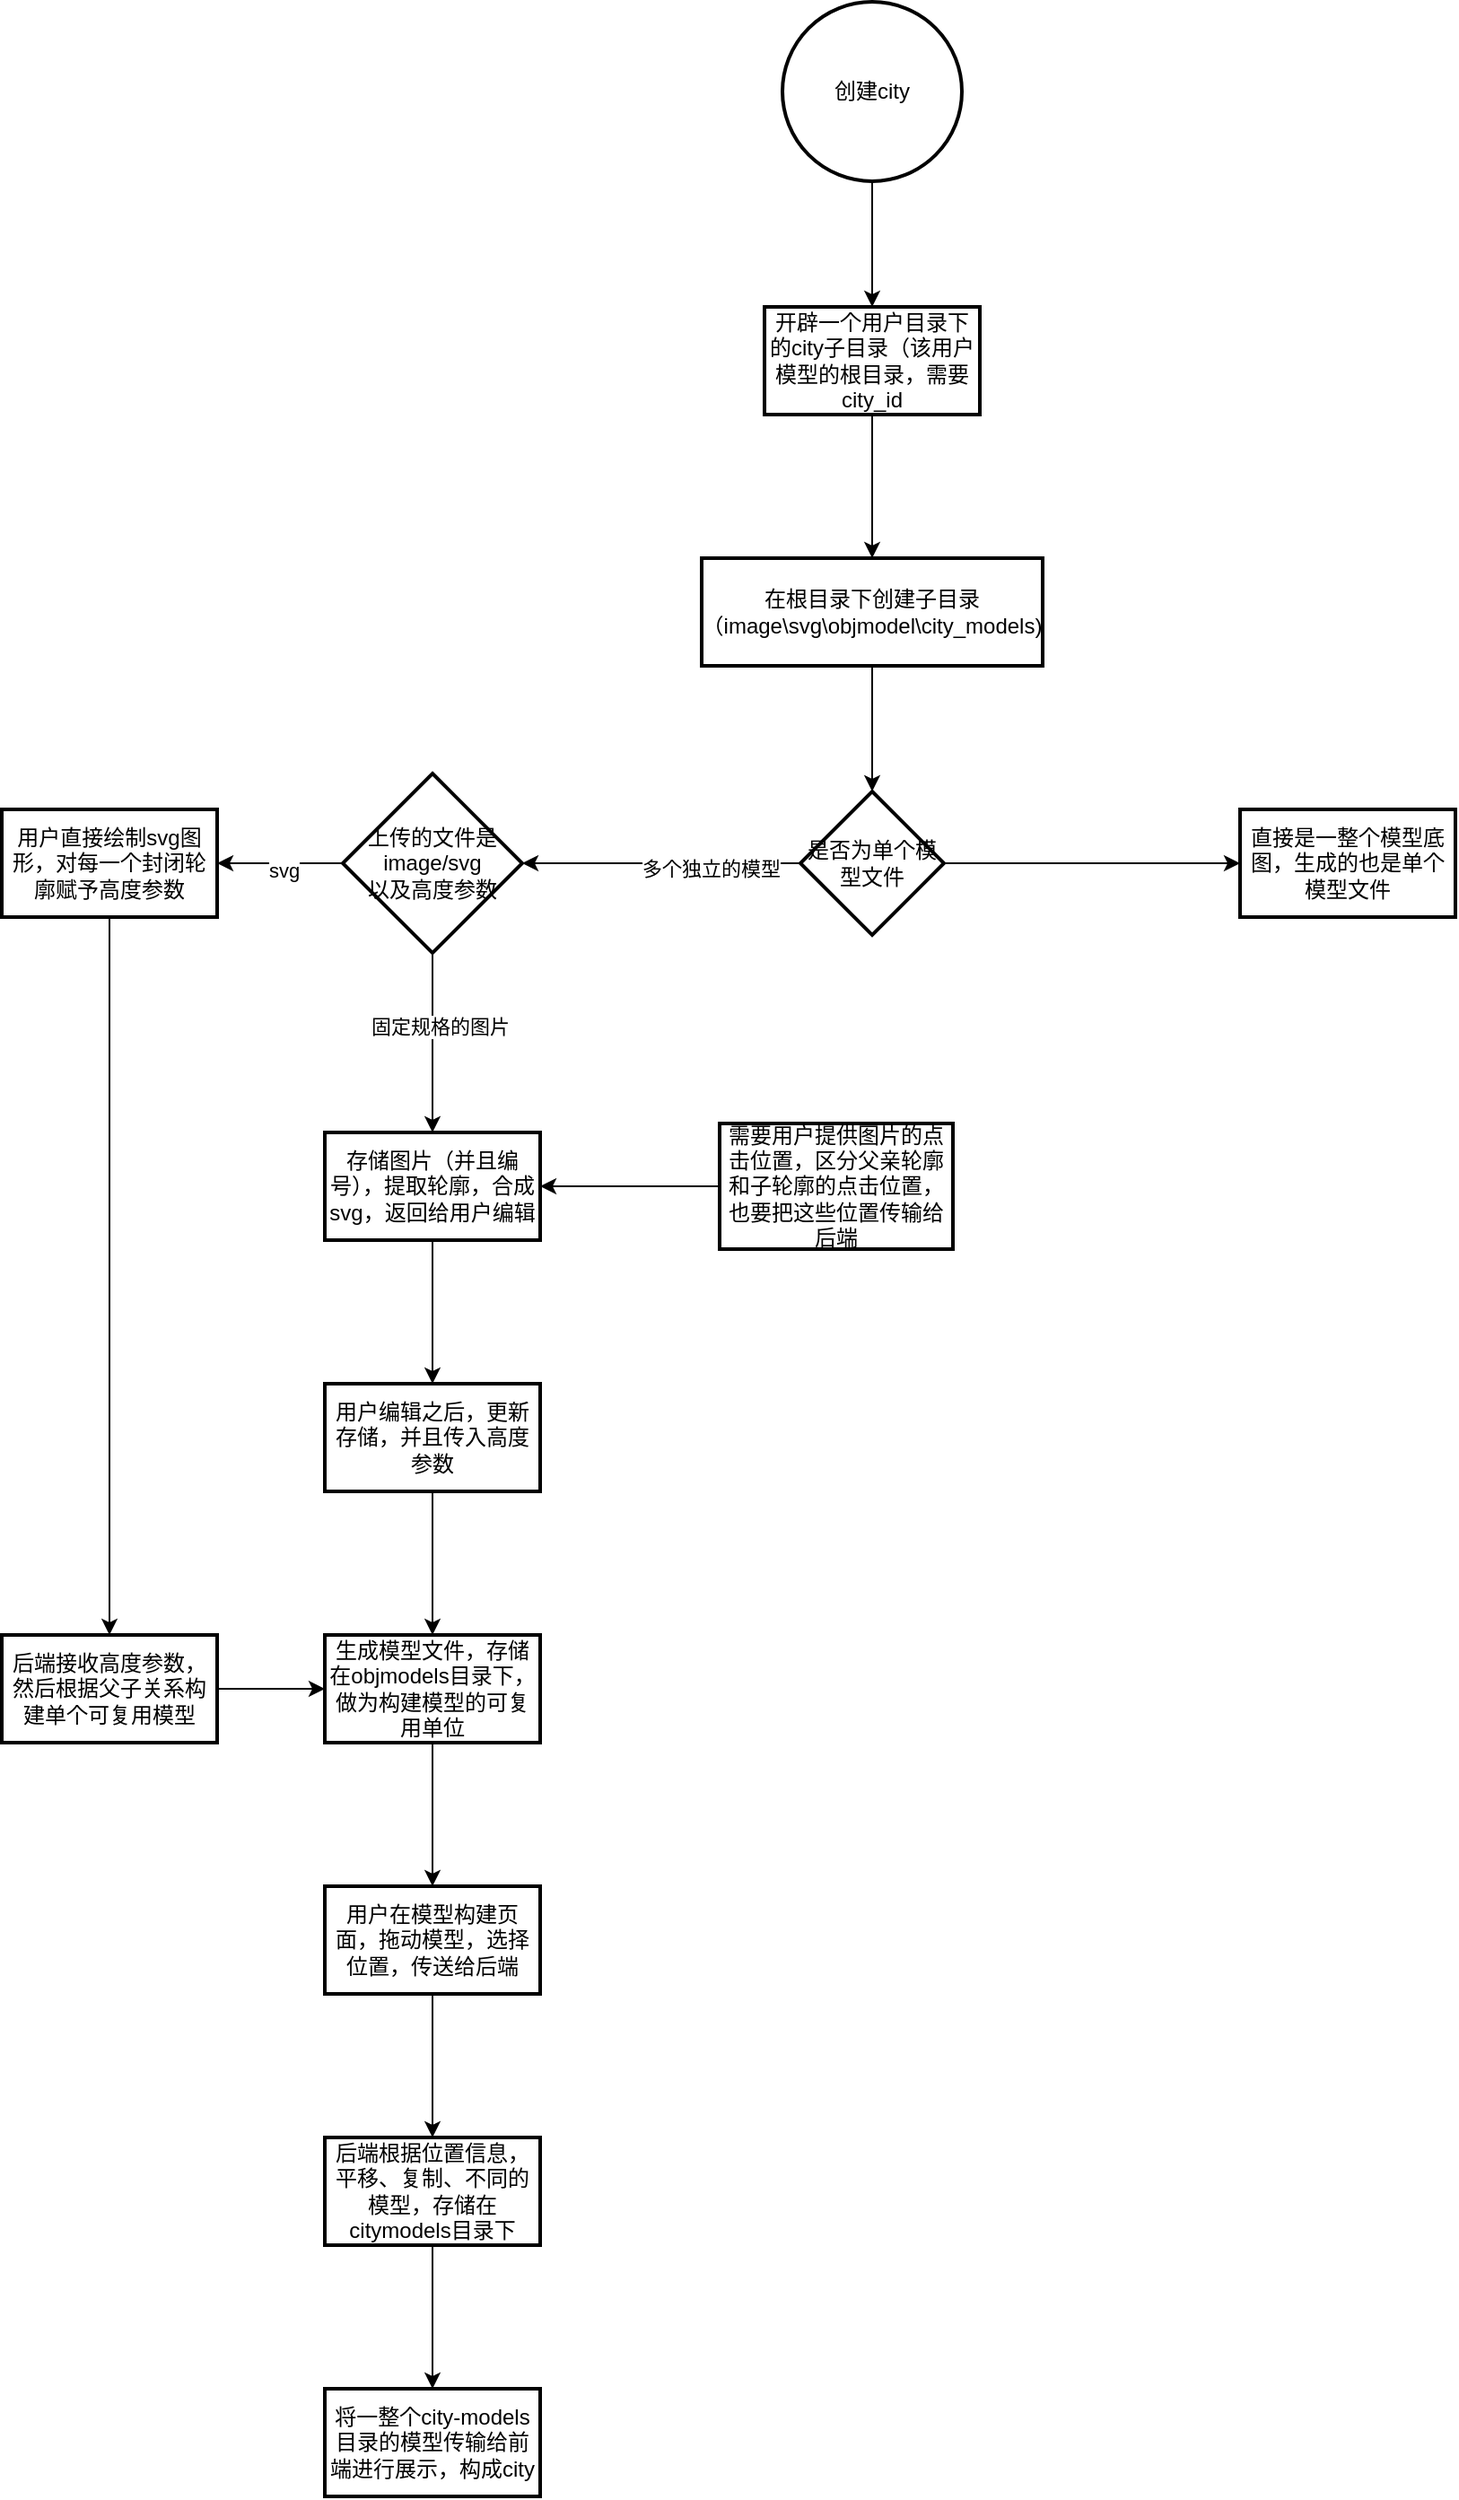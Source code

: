<mxfile version="24.6.4" type="device">
  <diagram name="第 1 页" id="8l-ootjfLqjMqsjA60yD">
    <mxGraphModel dx="1221" dy="4017" grid="1" gridSize="10" guides="1" tooltips="1" connect="1" arrows="1" fold="1" page="1" pageScale="1" pageWidth="2339" pageHeight="3300" math="0" shadow="0">
      <root>
        <mxCell id="0" />
        <mxCell id="1" parent="0" />
        <mxCell id="zJsKNWgFeCyXrYMs4fWa-4" value="" style="edgeStyle=orthogonalEdgeStyle;rounded=0;orthogonalLoop=1;jettySize=auto;html=1;" edge="1" parent="1" source="zJsKNWgFeCyXrYMs4fWa-2" target="zJsKNWgFeCyXrYMs4fWa-3">
          <mxGeometry relative="1" as="geometry" />
        </mxCell>
        <mxCell id="zJsKNWgFeCyXrYMs4fWa-2" value="创建city" style="strokeWidth=2;html=1;shape=mxgraph.flowchart.start_2;whiteSpace=wrap;" vertex="1" parent="1">
          <mxGeometry x="455" y="-40" width="100" height="100" as="geometry" />
        </mxCell>
        <mxCell id="zJsKNWgFeCyXrYMs4fWa-12" value="" style="edgeStyle=orthogonalEdgeStyle;rounded=0;orthogonalLoop=1;jettySize=auto;html=1;" edge="1" parent="1" source="zJsKNWgFeCyXrYMs4fWa-3" target="zJsKNWgFeCyXrYMs4fWa-11">
          <mxGeometry relative="1" as="geometry" />
        </mxCell>
        <mxCell id="zJsKNWgFeCyXrYMs4fWa-3" value="开辟一个用户目录下的city子目录（该用户模型的根目录，需要city_id" style="whiteSpace=wrap;html=1;strokeWidth=2;" vertex="1" parent="1">
          <mxGeometry x="445" y="130" width="120" height="60" as="geometry" />
        </mxCell>
        <mxCell id="zJsKNWgFeCyXrYMs4fWa-14" value="" style="edgeStyle=orthogonalEdgeStyle;rounded=0;orthogonalLoop=1;jettySize=auto;html=1;" edge="1" parent="1" source="zJsKNWgFeCyXrYMs4fWa-11" target="zJsKNWgFeCyXrYMs4fWa-13">
          <mxGeometry relative="1" as="geometry" />
        </mxCell>
        <mxCell id="zJsKNWgFeCyXrYMs4fWa-11" value="在根目录下创建子目录（image\svg\objmodel\city_models)" style="whiteSpace=wrap;html=1;strokeWidth=2;" vertex="1" parent="1">
          <mxGeometry x="410" y="270" width="190" height="60" as="geometry" />
        </mxCell>
        <mxCell id="zJsKNWgFeCyXrYMs4fWa-16" value="" style="edgeStyle=orthogonalEdgeStyle;rounded=0;orthogonalLoop=1;jettySize=auto;html=1;" edge="1" parent="1" source="zJsKNWgFeCyXrYMs4fWa-13" target="zJsKNWgFeCyXrYMs4fWa-18">
          <mxGeometry relative="1" as="geometry">
            <mxPoint x="320" y="440" as="targetPoint" />
          </mxGeometry>
        </mxCell>
        <mxCell id="zJsKNWgFeCyXrYMs4fWa-17" value="多个独立的模型" style="edgeLabel;html=1;align=center;verticalAlign=middle;resizable=0;points=[];" vertex="1" connectable="0" parent="zJsKNWgFeCyXrYMs4fWa-16">
          <mxGeometry x="-0.356" y="3" relative="1" as="geometry">
            <mxPoint as="offset" />
          </mxGeometry>
        </mxCell>
        <mxCell id="zJsKNWgFeCyXrYMs4fWa-45" value="" style="edgeStyle=orthogonalEdgeStyle;rounded=0;orthogonalLoop=1;jettySize=auto;html=1;" edge="1" parent="1" source="zJsKNWgFeCyXrYMs4fWa-13" target="zJsKNWgFeCyXrYMs4fWa-44">
          <mxGeometry relative="1" as="geometry" />
        </mxCell>
        <mxCell id="zJsKNWgFeCyXrYMs4fWa-13" value="是否为单个模型文件" style="rhombus;whiteSpace=wrap;html=1;strokeWidth=2;" vertex="1" parent="1">
          <mxGeometry x="465" y="400" width="80" height="80" as="geometry" />
        </mxCell>
        <mxCell id="zJsKNWgFeCyXrYMs4fWa-20" value="" style="edgeStyle=orthogonalEdgeStyle;rounded=0;orthogonalLoop=1;jettySize=auto;html=1;" edge="1" parent="1" source="zJsKNWgFeCyXrYMs4fWa-18" target="zJsKNWgFeCyXrYMs4fWa-19">
          <mxGeometry relative="1" as="geometry" />
        </mxCell>
        <mxCell id="zJsKNWgFeCyXrYMs4fWa-21" value="图片" style="edgeLabel;html=1;align=center;verticalAlign=middle;resizable=0;points=[];" vertex="1" connectable="0" parent="zJsKNWgFeCyXrYMs4fWa-20">
          <mxGeometry x="-0.18" y="1" relative="1" as="geometry">
            <mxPoint as="offset" />
          </mxGeometry>
        </mxCell>
        <mxCell id="zJsKNWgFeCyXrYMs4fWa-37" value="固定规格的图片" style="edgeLabel;html=1;align=center;verticalAlign=middle;resizable=0;points=[];" vertex="1" connectable="0" parent="zJsKNWgFeCyXrYMs4fWa-20">
          <mxGeometry x="-0.18" y="4" relative="1" as="geometry">
            <mxPoint as="offset" />
          </mxGeometry>
        </mxCell>
        <mxCell id="zJsKNWgFeCyXrYMs4fWa-39" value="" style="edgeStyle=orthogonalEdgeStyle;rounded=0;orthogonalLoop=1;jettySize=auto;html=1;" edge="1" parent="1" source="zJsKNWgFeCyXrYMs4fWa-18" target="zJsKNWgFeCyXrYMs4fWa-38">
          <mxGeometry relative="1" as="geometry" />
        </mxCell>
        <mxCell id="zJsKNWgFeCyXrYMs4fWa-40" value="svg" style="edgeLabel;html=1;align=center;verticalAlign=middle;resizable=0;points=[];" vertex="1" connectable="0" parent="zJsKNWgFeCyXrYMs4fWa-39">
          <mxGeometry x="-0.038" y="4" relative="1" as="geometry">
            <mxPoint as="offset" />
          </mxGeometry>
        </mxCell>
        <mxCell id="zJsKNWgFeCyXrYMs4fWa-18" value="上传的文件是image/svg&lt;div&gt;以及高度参数&lt;/div&gt;" style="strokeWidth=2;html=1;shape=mxgraph.flowchart.decision;whiteSpace=wrap;" vertex="1" parent="1">
          <mxGeometry x="210" y="390" width="100" height="100" as="geometry" />
        </mxCell>
        <mxCell id="zJsKNWgFeCyXrYMs4fWa-23" value="" style="edgeStyle=orthogonalEdgeStyle;rounded=0;orthogonalLoop=1;jettySize=auto;html=1;" edge="1" parent="1" source="zJsKNWgFeCyXrYMs4fWa-19" target="zJsKNWgFeCyXrYMs4fWa-22">
          <mxGeometry relative="1" as="geometry" />
        </mxCell>
        <mxCell id="zJsKNWgFeCyXrYMs4fWa-19" value="存储图片（并且编号），提取轮廓，合成svg，返回给用户编辑" style="whiteSpace=wrap;html=1;strokeWidth=2;" vertex="1" parent="1">
          <mxGeometry x="200" y="590" width="120" height="60" as="geometry" />
        </mxCell>
        <mxCell id="zJsKNWgFeCyXrYMs4fWa-25" value="" style="edgeStyle=orthogonalEdgeStyle;rounded=0;orthogonalLoop=1;jettySize=auto;html=1;" edge="1" parent="1" source="zJsKNWgFeCyXrYMs4fWa-22" target="zJsKNWgFeCyXrYMs4fWa-24">
          <mxGeometry relative="1" as="geometry" />
        </mxCell>
        <mxCell id="zJsKNWgFeCyXrYMs4fWa-22" value="用户编辑之后，更新存储，并且传入高度参数" style="whiteSpace=wrap;html=1;strokeWidth=2;" vertex="1" parent="1">
          <mxGeometry x="200" y="730" width="120" height="60" as="geometry" />
        </mxCell>
        <mxCell id="zJsKNWgFeCyXrYMs4fWa-27" value="" style="edgeStyle=orthogonalEdgeStyle;rounded=0;orthogonalLoop=1;jettySize=auto;html=1;" edge="1" parent="1" source="zJsKNWgFeCyXrYMs4fWa-24" target="zJsKNWgFeCyXrYMs4fWa-26">
          <mxGeometry relative="1" as="geometry" />
        </mxCell>
        <mxCell id="zJsKNWgFeCyXrYMs4fWa-24" value="生成模型文件，存储在objmodels目录下，做为构建模型的可复用单位" style="whiteSpace=wrap;html=1;strokeWidth=2;" vertex="1" parent="1">
          <mxGeometry x="200" y="870" width="120" height="60" as="geometry" />
        </mxCell>
        <mxCell id="zJsKNWgFeCyXrYMs4fWa-29" value="" style="edgeStyle=orthogonalEdgeStyle;rounded=0;orthogonalLoop=1;jettySize=auto;html=1;" edge="1" parent="1" source="zJsKNWgFeCyXrYMs4fWa-26" target="zJsKNWgFeCyXrYMs4fWa-28">
          <mxGeometry relative="1" as="geometry" />
        </mxCell>
        <mxCell id="zJsKNWgFeCyXrYMs4fWa-26" value="用户在模型构建页面，拖动模型，选择位置，传送给后端" style="whiteSpace=wrap;html=1;strokeWidth=2;" vertex="1" parent="1">
          <mxGeometry x="200" y="1010" width="120" height="60" as="geometry" />
        </mxCell>
        <mxCell id="zJsKNWgFeCyXrYMs4fWa-33" value="" style="edgeStyle=orthogonalEdgeStyle;rounded=0;orthogonalLoop=1;jettySize=auto;html=1;" edge="1" parent="1" source="zJsKNWgFeCyXrYMs4fWa-28" target="zJsKNWgFeCyXrYMs4fWa-32">
          <mxGeometry relative="1" as="geometry" />
        </mxCell>
        <mxCell id="zJsKNWgFeCyXrYMs4fWa-28" value="后端根据位置信息，平移、复制、不同的模型，存储在citymodels目录下" style="whiteSpace=wrap;html=1;strokeWidth=2;" vertex="1" parent="1">
          <mxGeometry x="200" y="1150" width="120" height="60" as="geometry" />
        </mxCell>
        <mxCell id="zJsKNWgFeCyXrYMs4fWa-32" value="将一整个city-models目录的模型传输给前端进行展示，构成city" style="whiteSpace=wrap;html=1;strokeWidth=2;" vertex="1" parent="1">
          <mxGeometry x="200" y="1290" width="120" height="60" as="geometry" />
        </mxCell>
        <mxCell id="zJsKNWgFeCyXrYMs4fWa-36" style="edgeStyle=orthogonalEdgeStyle;rounded=0;orthogonalLoop=1;jettySize=auto;html=1;entryX=1;entryY=0.5;entryDx=0;entryDy=0;" edge="1" parent="1" source="zJsKNWgFeCyXrYMs4fWa-34" target="zJsKNWgFeCyXrYMs4fWa-19">
          <mxGeometry relative="1" as="geometry" />
        </mxCell>
        <mxCell id="zJsKNWgFeCyXrYMs4fWa-34" value="需要用户提供图片的点击位置，区分父亲轮廓和子轮廓的点击位置，也要把这些位置传输给后端" style="whiteSpace=wrap;html=1;strokeWidth=2;" vertex="1" parent="1">
          <mxGeometry x="420" y="585" width="130" height="70" as="geometry" />
        </mxCell>
        <mxCell id="zJsKNWgFeCyXrYMs4fWa-42" value="" style="edgeStyle=orthogonalEdgeStyle;rounded=0;orthogonalLoop=1;jettySize=auto;html=1;" edge="1" parent="1" source="zJsKNWgFeCyXrYMs4fWa-38" target="zJsKNWgFeCyXrYMs4fWa-41">
          <mxGeometry relative="1" as="geometry" />
        </mxCell>
        <mxCell id="zJsKNWgFeCyXrYMs4fWa-38" value="用户直接绘制svg图形，对每一个封闭轮廓赋予高度参数" style="whiteSpace=wrap;html=1;strokeWidth=2;" vertex="1" parent="1">
          <mxGeometry x="20" y="410" width="120" height="60" as="geometry" />
        </mxCell>
        <mxCell id="zJsKNWgFeCyXrYMs4fWa-43" style="edgeStyle=orthogonalEdgeStyle;rounded=0;orthogonalLoop=1;jettySize=auto;html=1;entryX=0;entryY=0.5;entryDx=0;entryDy=0;" edge="1" parent="1" source="zJsKNWgFeCyXrYMs4fWa-41" target="zJsKNWgFeCyXrYMs4fWa-24">
          <mxGeometry relative="1" as="geometry" />
        </mxCell>
        <mxCell id="zJsKNWgFeCyXrYMs4fWa-41" value="后端接收高度参数，然后根据父子关系构建单个可复用模型" style="whiteSpace=wrap;html=1;strokeWidth=2;" vertex="1" parent="1">
          <mxGeometry x="20" y="870" width="120" height="60" as="geometry" />
        </mxCell>
        <mxCell id="zJsKNWgFeCyXrYMs4fWa-44" value="直接是一整个模型底图，生成的也是单个模型文件" style="whiteSpace=wrap;html=1;strokeWidth=2;" vertex="1" parent="1">
          <mxGeometry x="710" y="410" width="120" height="60" as="geometry" />
        </mxCell>
      </root>
    </mxGraphModel>
  </diagram>
</mxfile>
